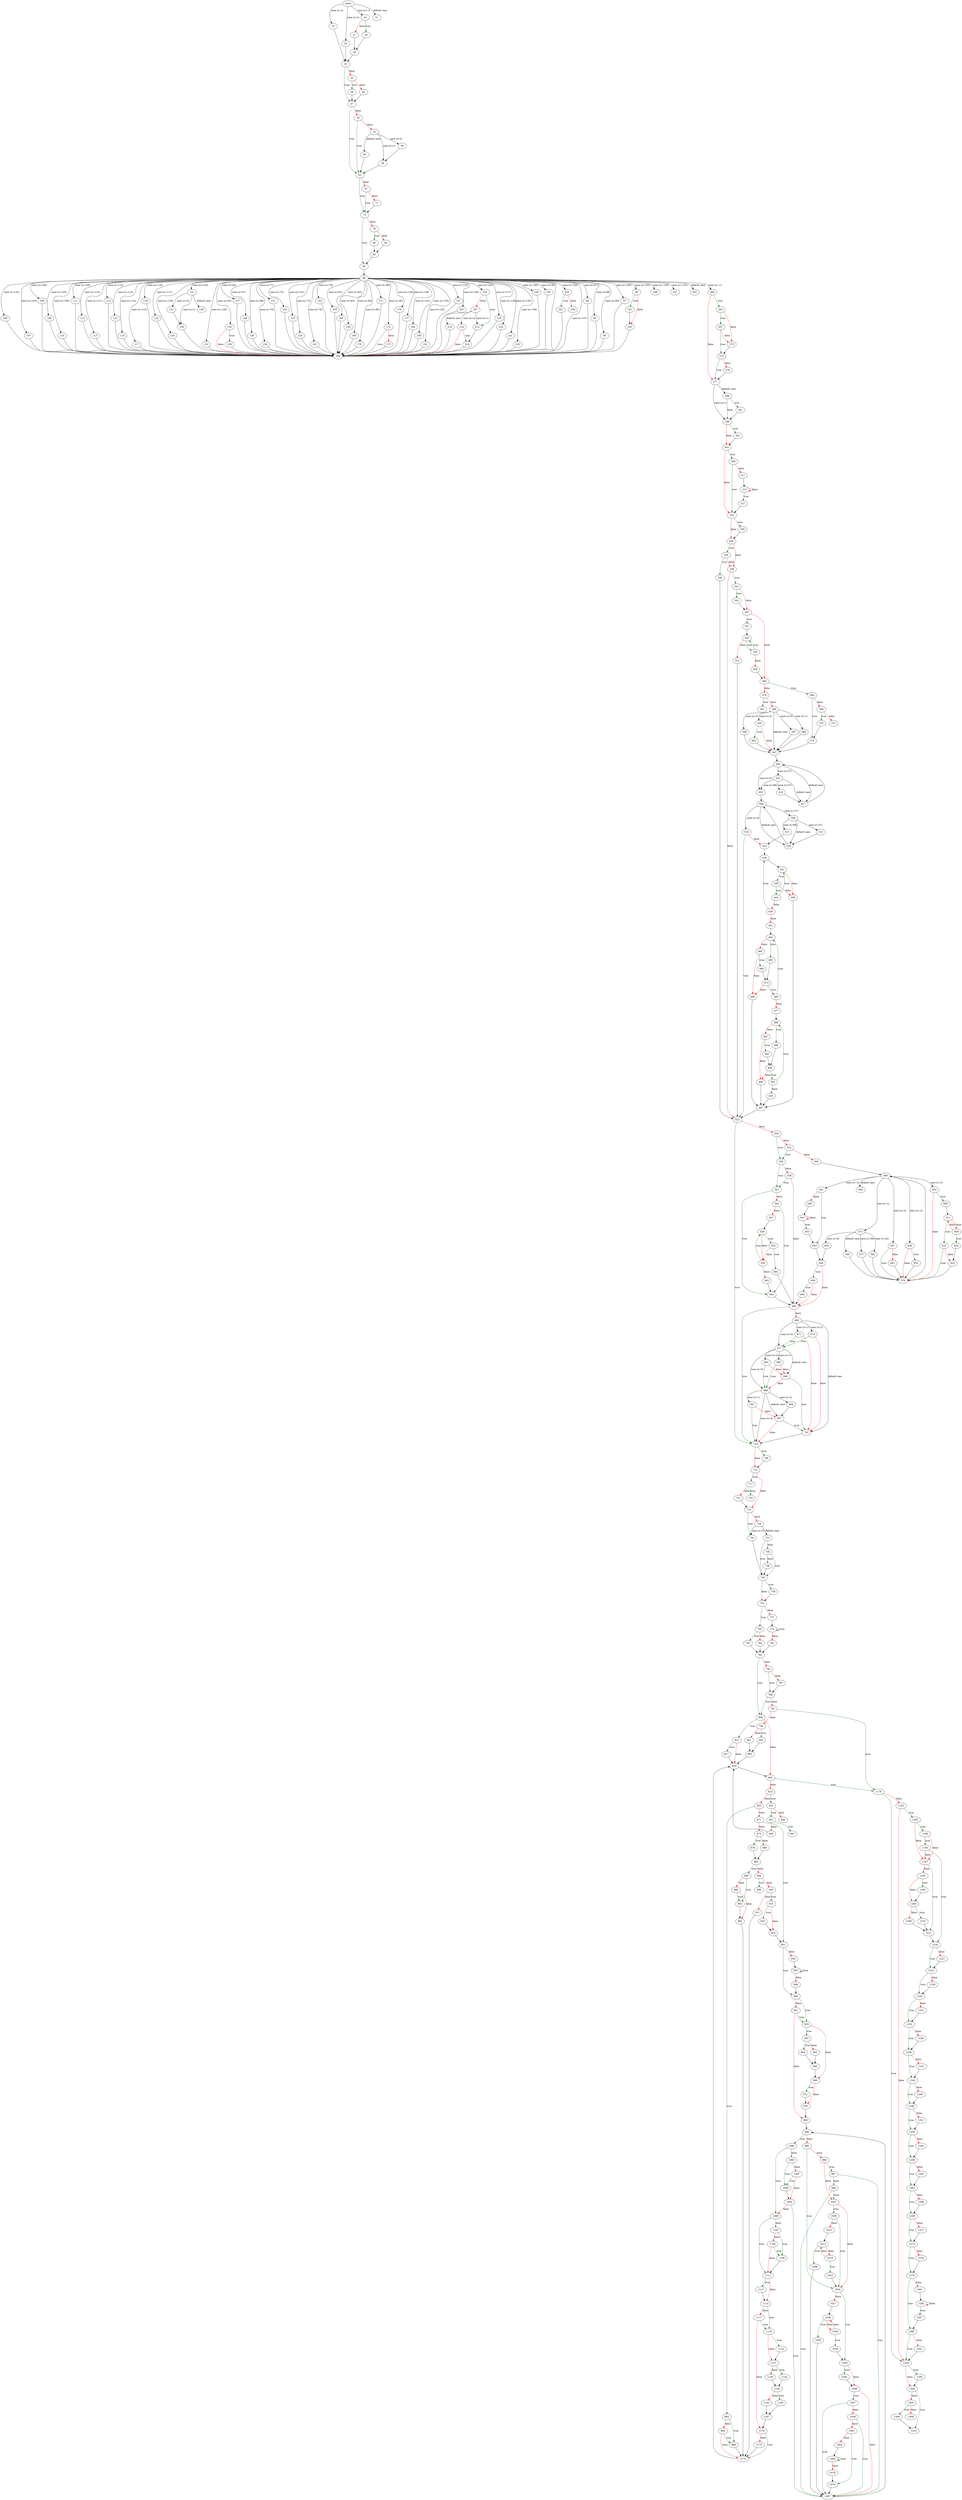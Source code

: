 digraph "main" {
	// Node definitions.
	2 [label=entry];
	22;
	23;
	24;
	27;
	28;
	29;
	31;
	32;
	35;
	39;
	44;
	47;
	50;
	53;
	56;
	58;
	60;
	63;
	67;
	71;
	73;
	76;
	80;
	82;
	85;
	86;
	89;
	94;
	95;
	96;
	97;
	98;
	101;
	105;
	106;
	107;
	108;
	109;
	110;
	111;
	112;
	113;
	114;
	115;
	116;
	117;
	118;
	119;
	120;
	121;
	124;
	126;
	128;
	132;
	133;
	136;
	137;
	148;
	149;
	150;
	151;
	152;
	153;
	154;
	161;
	162;
	163;
	164;
	165;
	166;
	170;
	171;
	172;
	175;
	176;
	177;
	184;
	190;
	191;
	197;
	203;
	204;
	207;
	212;
	213;
	214;
	218;
	219;
	225;
	231;
	233;
	234;
	238;
	241;
	244;
	245;
	246;
	247;
	255;
	256;
	260;
	263;
	267;
	270;
	273;
	276;
	277;
	286;
	291;
	296;
	301;
	303;
	306;
	311;
	313;
	321;
	322;
	329;
	330;
	334;
	338;
	339;
	341;
	343;
	347;
	351;
	352;
	355;
	359;
	360;
	364;
	368;
	372;
	375;
	376;
	378;
	381;
	396;
	397;
	398;
	399;
	400;
	402;
	407;
	409;
	412;
	416;
	417;
	420;
	423;
	429;
	431;
	439;
	443;
	449;
	451;
	459;
	460;
	462;
	465;
	468;
	469;
	473;
	477;
	485;
	486;
	487;
	488;
	491;
	492;
	496;
	499;
	503;
	505;
	506;
	509;
	513;
	515;
	516;
	518;
	521;
	522;
	526;
	532;
	535;
	538;
	541;
	544;
	547;
	548;
	552;
	556;
	563;
	564;
	565;
	569;
	573;
	577;
	579;
	582;
	595;
	597;
	601;
	603;
	608;
	609;
	611;
	618;
	624;
	625;
	628;
	633;
	640;
	641;
	646;
	647;
	653;
	654;
	655;
	656;
	659;
	663;
	664;
	665;
	668;
	671;
	674;
	677;
	680;
	683;
	686;
	688;
	691;
	694;
	697;
	702;
	703;
	706;
	715;
	717;
	720;
	721;
	723;
	728;
	730;
	731;
	736;
	738;
	746;
	750;
	753;
	757;
	760;
	762;
	764;
	774;
	781;
	782;
	785;
	787;
	788;
	791;
	794;
	801;
	803;
	805;
	808;
	813;
	817;
	818;
	820;
	823;
	833;
	840;
	841;
	847;
	848;
	853;
	862;
	866;
	869;
	871;
	874;
	878;
	880;
	882;
	885;
	889;
	892;
	894;
	896;
	908;
	909;
	911;
	915;
	923;
	925;
	931;
	934;
	935;
	948;
	949;
	951;
	953;
	955;
	962;
	964;
	966;
	969;
	971;
	976;
	985;
	986;
	990;
	994;
	997;
	999;
	1007;
	1009;
	1012;
	1013;
	1019;
	1023;
	1024;
	1027;
	1028;
	1034;
	1038;
	1039;
	1044;
	1048;
	1057;
	1059;
	1061;
	1064;
	1065;
	1078;
	1079;
	1080;
	1083;
	1087;
	1090;
	1092;
	1095;
	1096;
	1097;
	1099;
	1102;
	1106;
	1109;
	1111;
	1113;
	1114;
	1117;
	1119;
	1122;
	1127;
	1140;
	1143;
	1145;
	1162;
	1165;
	1167;
	1170;
	1173;
	1174;
	1178;
	1181;
	1183;
	1186;
	1193;
	1197;
	1202;
	1205;
	1206;
	1209;
	1210;
	1211;
	1216;
	1221;
	1223;
	1226;
	1228;
	1231;
	1233;
	1236;
	1238;
	1241;
	1243;
	1246;
	1248;
	1251;
	1253;
	1256;
	1258;
	1261;
	1263;
	1266;
	1268;
	1271;
	1273;
	1276;
	1278;
	1281;
	1282;
	1287;
	1288;
	1291;
	1293;
	1295;
	1302;
	1305;
	1308;
	1309;
	1310;

	// Edge definitions.
	2 -> 22 [label="case (x=2)"];
	2 -> 23 [label="case (x=3)"];
	2 -> 24 [label="case (x=1)"];
	2 -> 31 [label="default case"];
	22 -> 32;
	23 -> 32;
	24 -> 27 [
		color=red
		label=false
	];
	24 -> 28 [
		color=darkgreen
		label=true
	];
	27 -> 29;
	28 -> 29;
	29 -> 32;
	32 -> 35 [
		color=red
		label=false
	];
	32 -> 47 [
		color=darkgreen
		label=true
	];
	35 -> 39 [
		color=darkgreen
		label=true
	];
	35 -> 44 [
		color=red
		label=false
	];
	39 -> 47;
	44 -> 47;
	47 -> 50 [
		color=red
		label=false
	];
	47 -> 63 [
		color=darkgreen
		label=true
	];
	50 -> 53 [
		color=red
		label=false
	];
	50 -> 63 [
		color=darkgreen
		label=true
	];
	53 -> 56 [label="case (x=0)"];
	53 -> 58 [label="case (x=1)"];
	53 -> 60 [label="default case"];
	56 -> 58;
	58 -> 63;
	60 -> 63;
	63 -> 67 [
		color=red
		label=false
	];
	63 -> 73 [
		color=darkgreen
		label=true
	];
	67 -> 71 [
		color=red
		label=false
	];
	67 -> 73 [
		color=darkgreen
		label=true
	];
	71 -> 73;
	73 -> 76 [
		color=red
		label=false
	];
	73 -> 86 [
		color=darkgreen
		label=true
	];
	76 -> 80 [
		color=darkgreen
		label=true
	];
	76 -> 82 [
		color=red
		label=false
	];
	80 -> 85;
	82 -> 85;
	85 -> 86;
	86 -> 89;
	89 -> 94 [label="case (x=97)"];
	89 -> 95 [label="case (x=98)"];
	89 -> 96 [label="case (x=99)"];
	89 -> 97 [label="case (x=100)"];
	89 -> 98 [label="case (x=102)"];
	89 -> 106 [label="case (x=132)"];
	89 -> 107 [label="case (x=103)"];
	89 -> 108 [label="case (x=104)"];
	89 -> 109 [label="case (x=105)"];
	89 -> 110 [label="case (x=108)"];
	89 -> 111 [label="case (x=109)"];
	89 -> 112 [label="case (x=110)"];
	89 -> 113 [label="case (x=111)"];
	89 -> 114 [label="case (x=112)"];
	89 -> 115 [label="case (x=113)"];
	89 -> 116 [label="case (x=114)"];
	89 -> 117 [label="case (x=115)"];
	89 -> 118 [label="case (x=116)"];
	89 -> 119 [label="case (x=117)"];
	89 -> 120 [label="case (x=118)"];
	89 -> 121 [label="case (x=119)"];
	89 -> 132 [label="case (x=120)"];
	89 -> 133 [label="case (x=65)"];
	89 -> 137 [label="case (x=66)"];
	89 -> 148 [label="case (x=67)"];
	89 -> 149 [label="case (x=68)"];
	89 -> 150 [label="case (x=70)"];
	89 -> 151 [label="case (x=71)"];
	89 -> 152 [label="case (x=72)"];
	89 -> 153 [label="case (x=131)"];
	89 -> 154 [label="case (x=73)"];
	89 -> 161 [label="case (x=76)"];
	89 -> 162 [label="case (x=78)"];
	89 -> 163 [label="case (x=81)"];
	89 -> 164 [label="case (x=82)"];
	89 -> 165 [label="case (x=83)"];
	89 -> 166 [label="case (x=84)"];
	89 -> 170 [label="case (x=85)"];
	89 -> 171 [label="case (x=88)"];
	89 -> 172 [label="case (x=49)"];
	89 -> 176 [label="case (x=128)"];
	89 -> 177 [label="case (x=136)"];
	89 -> 184 [label="case (x=141)"];
	89 -> 190 [label="case (x=135)"];
	89 -> 191 [label="case (x=142)"];
	89 -> 197 [label="case (x=133)"];
	89 -> 203 [label="case (x=134)"];
	89 -> 204 [label="case (x=130)"];
	89 -> 219 [label="case (x=137)"];
	89 -> 225 [label="case (x=138)"];
	89 -> 231 [label="case (x=143)"];
	89 -> 233 [label="case (x=139)"];
	89 -> 234 [label="case (x=129)"];
	89 -> 244 [label="case (x=140)"];
	89 -> 245 [label="case (x=90)"];
	89 -> 246 [label="case (x=-130)"];
	89 -> 247 [label="case (x=-131)"];
	89 -> 255 [label="default case"];
	89 -> 256 [label="case (x=107)"];
	89 -> 260 [label="case (x=-1)"];
	94 -> 256;
	95 -> 256;
	96 -> 256;
	97 -> 256;
	98 -> 101 [
		color=darkgreen
		label=true
	];
	98 -> 105 [
		color=red
		label=false
	];
	101 -> 105;
	105 -> 256;
	106 -> 256;
	107 -> 256;
	108 -> 256;
	109 -> 256;
	110 -> 256;
	111 -> 256;
	112 -> 256;
	113 -> 256;
	114 -> 256;
	115 -> 256;
	116 -> 256;
	117 -> 256;
	118 -> 256;
	119 -> 256;
	120 -> 256;
	121 -> 124 [label="case (x=0)"];
	121 -> 126 [label="case (x=1)"];
	121 -> 128 [label="default case"];
	124 -> 126;
	126 -> 256;
	132 -> 256;
	133 -> 136 [
		color=darkgreen
		label=true
	];
	133 -> 256 [
		color=red
		label=false
	];
	136 -> 256;
	137 -> 256;
	148 -> 256;
	149 -> 256;
	150 -> 256;
	151 -> 256;
	152 -> 256;
	153 -> 256;
	154 -> 256;
	161 -> 256;
	162 -> 256;
	163 -> 256;
	164 -> 256;
	165 -> 256;
	166 -> 256;
	170 -> 256;
	171 -> 256;
	172 -> 175 [
		color=red
		label=false
	];
	172 -> 256 [
		color=darkgreen
		label=true
	];
	175 -> 256;
	176 -> 256;
	177 -> 256;
	184 -> 256;
	190 -> 256;
	191 -> 256;
	197 -> 256;
	203 -> 256;
	204 -> 207 [
		color=red
		label=false
	];
	204 -> 213 [
		color=darkgreen
		label=true
	];
	207 -> 212 [label="default case"];
	207 -> 213 [label="case (x=1)"];
	207 -> 214 [label="case (x=2)"];
	212 -> 256;
	213 -> 218;
	214 -> 218 [
		color=darkgreen
		label=true
	];
	214 -> 256 [
		color=red
		label=false
	];
	218 -> 256;
	219 -> 256;
	225 -> 256;
	231 -> 256;
	233 -> 256;
	234 -> 238 [
		color=red
		label=false
	];
	234 -> 241 [
		color=darkgreen
		label=true
	];
	241 -> 256;
	244 -> 256;
	245 -> 256;
	256 -> 89;
	260 -> 263 [
		color=darkgreen
		label=true
	];
	260 -> 277 [
		color=red
		label=false
	];
	263 -> 267 [
		color=darkgreen
		label=true
	];
	263 -> 270 [
		color=red
		label=false
	];
	267 -> 270 [
		color=red
		label=false
	];
	267 -> 273 [
		color=darkgreen
		label=true
	];
	270 -> 273;
	273 -> 276 [
		color=red
		label=false
	];
	273 -> 277 [
		color=darkgreen
		label=true
	];
	276 -> 277;
	277 -> 286 [label="default case"];
	277 -> 296 [label="case (x=1)"];
	286 -> 291 [
		color=darkgreen
		label=true
	];
	286 -> 296 [
		color=red
		label=false
	];
	291 -> 296;
	296 -> 301 [
		color=darkgreen
		label=true
	];
	296 -> 303 [
		color=red
		label=false
	];
	301 -> 303;
	303 -> 306 [
		color=darkgreen
		label=true
	];
	303 -> 322 [
		color=red
		label=false
	];
	306 -> 311 [
		color=red
		label=false
	];
	306 -> 322 [
		color=darkgreen
		label=true
	];
	311 -> 313;
	313 -> 313 [
		color=red
		label=false
	];
	313 -> 321 [
		color=darkgreen
		label=true
	];
	321 -> 322;
	322 -> 329 [
		color=darkgreen
		label=true
	];
	322 -> 330 [
		color=red
		label=false
	];
	329 -> 330;
	330 -> 334 [
		color=darkgreen
		label=true
	];
	330 -> 339 [
		color=red
		label=false
	];
	334 -> 338 [
		color=darkgreen
		label=true
	];
	334 -> 339 [
		color=red
		label=false
	];
	338 -> 522;
	339 -> 341 [
		color=darkgreen
		label=true
	];
	339 -> 522 [
		color=red
		label=false
	];
	341 -> 343 [
		color=darkgreen
		label=true
	];
	341 -> 347 [
		color=red
		label=false
	];
	343 -> 347;
	347 -> 351 [
		color=darkgreen
		label=true
	];
	347 -> 360 [
		color=red
		label=false
	];
	351 -> 352;
	352 -> 355 [
		color=darkgreen
		label=true
	];
	352 -> 521 [
		color=red
		label=false
	];
	355 -> 352 [
		color=darkgreen
		label=true
	];
	355 -> 359 [
		color=red
		label=false
	];
	359 -> 360;
	360 -> 364 [
		color=darkgreen
		label=true
	];
	360 -> 378 [
		color=red
		label=false
	];
	364 -> 368 [
		color=red
		label=false
	];
	364 -> 376 [
		color=darkgreen
		label=true
	];
	368 -> 372 [
		color=red
		label=false
	];
	368 -> 375 [
		color=darkgreen
		label=true
	];
	375 -> 376;
	376 -> 407;
	378 -> 381 [
		color=darkgreen
		label=true
	];
	378 -> 396 [
		color=red
		label=false
	];
	396 -> 397 [label="case (x=0)"];
	396 -> 398 [label="case (x=1)"];
	396 -> 399 [label="case (x=2)"];
	396 -> 400 [label="case (x=3)"];
	396 -> 407 [label="default case"];
	397 -> 407;
	398 -> 407;
	399 -> 407;
	400 -> 402 [
		color=darkgreen
		label=true
	];
	400 -> 407 [
		color=red
		label=false
	];
	402 -> 407;
	407 -> 409;
	409 -> 412 [label="case (x=37)"];
	409 -> 417 [label="default case"];
	409 -> 420 [label="case (x=0)"];
	412 -> 416 [label="case (x=37)"];
	412 -> 417 [label="default case"];
	412 -> 420 [label="case (x=98)"];
	416 -> 417;
	417 -> 409;
	420 -> 506;
	423 -> 429;
	429 -> 431;
	431 -> 439 [
		color=darkgreen
		label=true
	];
	431 -> 459 [
		color=red
		label=false
	];
	439 -> 443 [
		color=darkgreen
		label=true
	];
	439 -> 459 [
		color=red
		label=false
	];
	443 -> 431 [
		color=darkgreen
		label=true
	];
	443 -> 449 [
		color=red
		label=false
	];
	449 -> 429 [
		color=darkgreen
		label=true
	];
	449 -> 451 [
		color=red
		label=false
	];
	451 -> 462;
	459 -> 487;
	460 -> 462 [
		color=darkgreen
		label=true
	];
	460 -> 477 [
		color=red
		label=false
	];
	462 -> 465 [
		color=darkgreen
		label=true
	];
	462 -> 468 [
		color=red
		label=false
	];
	465 -> 473;
	468 -> 469 [
		color=darkgreen
		label=true
	];
	468 -> 486 [
		color=red
		label=false
	];
	469 -> 473;
	473 -> 460 [
		color=darkgreen
		label=true
	];
	473 -> 486 [
		color=red
		label=false
	];
	477 -> 488;
	485 -> 487;
	486 -> 487;
	487 -> 522;
	488 -> 491 [
		color=red
		label=false
	];
	488 -> 496 [
		color=darkgreen
		label=true
	];
	491 -> 485 [
		color=red
		label=false
	];
	491 -> 492 [
		color=darkgreen
		label=true
	];
	492 -> 499;
	496 -> 499;
	499 -> 485 [
		color=red
		label=false
	];
	499 -> 503 [
		color=darkgreen
		label=true
	];
	503 -> 488 [
		color=darkgreen
		label=true
	];
	503 -> 505 [
		color=red
		label=false
	];
	505 -> 487;
	506 -> 509 [label="case (x=37)"];
	506 -> 516 [label="case (x=0)"];
	506 -> 518 [label="default case"];
	509 -> 513 [label="case (x=98)"];
	509 -> 515 [label="case (x=37)"];
	509 -> 518 [label="default case"];
	513 -> 423;
	515 -> 518;
	516 -> 423 [
		color=red
		label=false
	];
	516 -> 522 [
		color=darkgreen
		label=true
	];
	518 -> 506;
	521 -> 522;
	522 -> 526 [
		color=red
		label=false
	];
	522 -> 703 [
		color=darkgreen
		label=true
	];
	526 -> 532 [
		color=red
		label=false
	];
	526 -> 535 [
		color=darkgreen
		label=true
	];
	532 -> 535 [
		color=darkgreen
		label=true
	];
	532 -> 565 [
		color=red
		label=false
	];
	535 -> 538 [
		color=red
		label=false
	];
	535 -> 541 [
		color=darkgreen
		label=true
	];
	538 -> 541 [
		color=darkgreen
		label=true
	];
	538 -> 665 [
		color=red
		label=false
	];
	541 -> 544 [
		color=red
		label=false
	];
	541 -> 564 [
		color=darkgreen
		label=true
	];
	544 -> 547 [
		color=red
		label=false
	];
	544 -> 564 [
		color=darkgreen
		label=true
	];
	547 -> 548;
	548 -> 552 [
		color=darkgreen
		label=true
	];
	548 -> 556 [
		color=red
		label=false
	];
	552 -> 556 [
		color=red
		label=false
	];
	552 -> 664 [
		color=darkgreen
		label=true
	];
	556 -> 548 [
		color=darkgreen
		label=true
	];
	556 -> 563 [
		color=red
		label=false
	];
	563 -> 564;
	564 -> 665;
	565 -> 569;
	569 -> 573 [label="case (x=1)"];
	569 -> 597 [label="case (x=2)"];
	569 -> 603 [label="case (x=3)"];
	569 -> 628 [label="case (x=-4)"];
	569 -> 640 [label="default case"];
	569 -> 641 [label="case (x=-2)"];
	573 -> 577 [label="case (x=58)"];
	573 -> 582 [label="case (x=42)"];
	573 -> 595 [label="default case"];
	573 -> 655 [label="case (x=0)"];
	577 -> 579;
	579 -> 569;
	582 -> 579;
	595 -> 579;
	597 -> 579 [
		color=darkgreen
		label=true
	];
	597 -> 601 [
		color=red
		label=false
	];
	601 -> 579;
	603 -> 579 [
		color=red
		label=false
	];
	603 -> 608 [
		color=darkgreen
		label=true
	];
	608 -> 611;
	609 -> 611 [
		color=red
		label=false
	];
	609 -> 624 [
		color=darkgreen
		label=true
	];
	611 -> 609 [
		color=red
		label=false
	];
	611 -> 618 [
		color=darkgreen
		label=true
	];
	618 -> 579 [
		color=darkgreen
		label=true
	];
	618 -> 625 [
		color=red
		label=false
	];
	624 -> 625;
	625 -> 579;
	628 -> 579 [
		color=red
		label=false
	];
	628 -> 633 [
		color=darkgreen
		label=true
	];
	633 -> 579;
	641 -> 646 [
		color=red
		label=false
	];
	641 -> 654 [
		color=darkgreen
		label=true
	];
	646 -> 647;
	647 -> 647 [
		color=red
		label=false
	];
	647 -> 653 [
		color=darkgreen
		label=true
	];
	653 -> 654;
	654 -> 656;
	655 -> 656;
	656 -> 659 [
		color=darkgreen
		label=true
	];
	656 -> 665 [
		color=red
		label=false
	];
	659 -> 663 [
		color=darkgreen
		label=true
	];
	659 -> 665 [
		color=red
		label=false
	];
	663 -> 665;
	664 -> 665;
	665 -> 668 [
		color=red
		label=false
	];
	665 -> 703 [
		color=darkgreen
		label=true
	];
	668 -> 671 [label="case (x=1)"];
	668 -> 674 [label="case (x=2)"];
	668 -> 677 [label="case (x=0)"];
	668 -> 702 [label="default case"];
	671 -> 677 [
		color=darkgreen
		label=true
	];
	671 -> 702 [
		color=red
		label=false
	];
	674 -> 677 [
		color=darkgreen
		label=true
	];
	674 -> 702 [
		color=red
		label=false
	];
	677 -> 680 [label="case (x=1)"];
	677 -> 683 [label="case (x=2)"];
	677 -> 686 [label="default case"];
	677 -> 688 [label="case (x=0)"];
	680 -> 686 [
		color=red
		label=false
	];
	680 -> 688 [
		color=darkgreen
		label=true
	];
	683 -> 686 [
		color=red
		label=false
	];
	683 -> 688 [
		color=darkgreen
		label=true
	];
	686 -> 688 [
		color=red
		label=false
	];
	686 -> 702 [
		color=darkgreen
		label=true
	];
	688 -> 691 [label="case (x=1)"];
	688 -> 694 [label="case (x=2)"];
	688 -> 697 [label="default case"];
	688 -> 703 [label="case (x=0)"];
	691 -> 697 [
		color=red
		label=false
	];
	691 -> 703 [
		color=darkgreen
		label=true
	];
	694 -> 697;
	697 -> 702 [
		color=darkgreen
		label=true
	];
	697 -> 703 [
		color=red
		label=false
	];
	702 -> 703;
	703 -> 706 [
		color=darkgreen
		label=true
	];
	703 -> 715 [
		color=red
		label=false
	];
	706 -> 715;
	715 -> 717 [
		color=darkgreen
		label=true
	];
	715 -> 723 [
		color=red
		label=false
	];
	717 -> 720 [
		color=darkgreen
		label=true
	];
	717 -> 721 [
		color=red
		label=false
	];
	721 -> 723;
	723 -> 728 [
		color=red
		label=false
	];
	723 -> 730 [
		color=darkgreen
		label=true
	];
	728 -> 730 [label="case (x=2)"];
	728 -> 731 [label="default case"];
	730 -> 746;
	731 -> 736 [
		color=red
		label=false
	];
	731 -> 746 [
		color=darkgreen
		label=true
	];
	736 -> 738 [
		color=red
		label=false
	];
	736 -> 746 [
		color=darkgreen
		label=true
	];
	738 -> 746;
	746 -> 750 [
		color=darkgreen
		label=true
	];
	746 -> 753 [
		color=red
		label=false
	];
	750 -> 753;
	753 -> 757 [
		color=red
		label=false
	];
	753 -> 760 [
		color=darkgreen
		label=true
	];
	757 -> 774;
	760 -> 762 [
		color=darkgreen
		label=true
	];
	760 -> 764 [
		color=red
		label=false
	];
	762 -> 782;
	764 -> 782;
	774 -> 774 [
		color=darkgreen
		label=true
	];
	774 -> 781 [
		color=red
		label=false
	];
	781 -> 782;
	782 -> 785 [
		color=red
		label=false
	];
	782 -> 808 [
		color=darkgreen
		label=true
	];
	785 -> 787 [
		color=red
		label=false
	];
	785 -> 788 [
		color=darkgreen
		label=true
	];
	787 -> 788;
	788 -> 791 [
		color=red
		label=false
	];
	788 -> 808 [
		color=darkgreen
		label=true
	];
	791 -> 794 [
		color=red
		label=false
	];
	791 -> 1178 [
		color=darkgreen
		label=true
	];
	794 -> 801 [
		color=red
		label=false
	];
	794 -> 803 [
		color=darkgreen
		label=true
	];
	801 -> 805;
	803 -> 805;
	805 -> 818;
	808 -> 813 [
		color=darkgreen
		label=true
	];
	808 -> 820 [
		color=red
		label=false
	];
	813 -> 817 [
		color=darkgreen
		label=true
	];
	813 -> 818 [
		color=red
		label=false
	];
	817 -> 818;
	818 -> 820;
	820 -> 823 [
		color=red
		label=false
	];
	820 -> 1178 [
		color=darkgreen
		label=true
	];
	823 -> 833 [
		color=darkgreen
		label=true
	];
	823 -> 853 [
		color=red
		label=false
	];
	833 -> 840 [
		color=red
		label=false
	];
	833 -> 841 [
		color=darkgreen
		label=true
	];
	841 -> 847 [
		color=darkgreen
		label=true
	];
	841 -> 848 [
		color=red
		label=false
	];
	848 -> 818;
	853 -> 862 [
		color=darkgreen
		label=true
	];
	853 -> 871 [
		color=red
		label=false
	];
	862 -> 866 [
		color=red
		label=false
	];
	862 -> 869 [
		color=darkgreen
		label=true
	];
	866 -> 869 [
		color=darkgreen
		label=true
	];
	866 -> 1174 [
		color=red
		label=false
	];
	869 -> 1174;
	871 -> 874 [
		color=red
		label=false
	];
	871 -> 931 [
		color=darkgreen
		label=true
	];
	874 -> 878 [
		color=darkgreen
		label=true
	];
	874 -> 880 [
		color=red
		label=false
	];
	878 -> 882;
	880 -> 882;
	882 -> 885 [
		color=darkgreen
		label=true
	];
	882 -> 896 [
		color=red
		label=false
	];
	885 -> 889 [
		color=red
		label=false
	];
	885 -> 892 [
		color=darkgreen
		label=true
	];
	889 -> 892 [
		color=darkgreen
		label=true
	];
	889 -> 894 [
		color=red
		label=false
	];
	892 -> 894;
	894 -> 1174;
	896 -> 908 [
		color=darkgreen
		label=true
	];
	896 -> 909 [
		color=red
		label=false
	];
	909 -> 911 [
		color=red
		label=false
	];
	909 -> 915 [
		color=darkgreen
		label=true
	];
	911 -> 1174;
	915 -> 923 [
		color=darkgreen
		label=true
	];
	915 -> 925 [
		color=red
		label=false
	];
	923 -> 925;
	925 -> 931;
	931 -> 934 [
		color=red
		label=false
	];
	931 -> 949 [
		color=darkgreen
		label=true
	];
	934 -> 935;
	935 -> 935 [
		color=darkgreen
		label=true
	];
	935 -> 948 [
		color=red
		label=false
	];
	948 -> 949;
	949 -> 951 [
		color=red
		label=false
	];
	949 -> 953 [
		color=darkgreen
		label=true
	];
	951 -> 953 [
		color=darkgreen
		label=true
	];
	951 -> 985 [
		color=red
		label=false
	];
	953 -> 955 [
		color=darkgreen
		label=true
	];
	953 -> 969 [
		color=red
		label=false
	];
	955 -> 962 [
		color=red
		label=false
	];
	955 -> 964 [
		color=darkgreen
		label=true
	];
	962 -> 966;
	964 -> 966;
	966 -> 969;
	969 -> 971 [
		color=darkgreen
		label=true
	];
	969 -> 976 [
		color=red
		label=false
	];
	971 -> 976;
	976 -> 985;
	985 -> 986;
	986 -> 990 [
		color=red
		label=false
	];
	986 -> 1080 [
		color=darkgreen
		label=true
	];
	990 -> 994 [
		color=red
		label=false
	];
	990 -> 1024 [
		color=darkgreen
		label=true
	];
	994 -> 997 [
		color=darkgreen
		label=true
	];
	994 -> 1007 [
		color=red
		label=false
	];
	997 -> 999 [
		color=red
		label=false
	];
	997 -> 1097 [
		color=darkgreen
		label=true
	];
	999 -> 1007 [
		color=red
		label=false
	];
	999 -> 1097 [
		color=darkgreen
		label=true
	];
	1007 -> 1009 [
		color=darkgreen
		label=true
	];
	1007 -> 1024 [
		color=red
		label=false
	];
	1009 -> 1012 [
		color=red
		label=false
	];
	1009 -> 1024 [
		color=darkgreen
		label=true
	];
	1012 -> 1013;
	1013 -> 1019 [
		color=red
		label=false
	];
	1013 -> 1096 [
		color=darkgreen
		label=true
	];
	1019 -> 1013 [
		color=red
		label=false
	];
	1019 -> 1023 [
		color=darkgreen
		label=true
	];
	1023 -> 1024;
	1024 -> 1027 [
		color=red
		label=false
	];
	1024 -> 1039 [
		color=darkgreen
		label=true
	];
	1027 -> 1028;
	1028 -> 1034 [
		color=red
		label=false
	];
	1028 -> 1095 [
		color=darkgreen
		label=true
	];
	1034 -> 1028 [
		color=red
		label=false
	];
	1034 -> 1038 [
		color=darkgreen
		label=true
	];
	1038 -> 1039;
	1039 -> 1044 [
		color=darkgreen
		label=true
	];
	1039 -> 1048 [
		color=red
		label=false
	];
	1044 -> 1048;
	1048 -> 1057 [
		color=darkgreen
		label=true
	];
	1048 -> 1097 [
		color=red
		label=false
	];
	1057 -> 1059 [
		color=red
		label=false
	];
	1057 -> 1097 [
		color=darkgreen
		label=true
	];
	1059 -> 1061 [
		color=red
		label=false
	];
	1059 -> 1097 [
		color=darkgreen
		label=true
	];
	1061 -> 1064 [
		color=red
		label=false
	];
	1061 -> 1079 [
		color=darkgreen
		label=true
	];
	1064 -> 1065;
	1065 -> 1065 [
		color=darkgreen
		label=true
	];
	1065 -> 1078 [
		color=red
		label=false
	];
	1078 -> 1079;
	1079 -> 1097;
	1080 -> 1083 [
		color=red
		label=false
	];
	1080 -> 1099 [
		color=darkgreen
		label=true
	];
	1083 -> 1087 [
		color=red
		label=false
	];
	1083 -> 1090 [
		color=darkgreen
		label=true
	];
	1087 -> 1090 [
		color=darkgreen
		label=true
	];
	1087 -> 1092 [
		color=red
		label=false
	];
	1090 -> 1092;
	1092 -> 1097 [
		color=darkgreen
		label=true
	];
	1092 -> 1099 [
		color=red
		label=false
	];
	1095 -> 1097;
	1096 -> 1097;
	1097 -> 986;
	1099 -> 1102 [
		color=red
		label=false
	];
	1099 -> 1111 [
		color=darkgreen
		label=true
	];
	1102 -> 1106 [
		color=red
		label=false
	];
	1102 -> 1109 [
		color=darkgreen
		label=true
	];
	1106 -> 1109 [
		color=darkgreen
		label=true
	];
	1106 -> 1111 [
		color=red
		label=false
	];
	1109 -> 1111;
	1111 -> 1113 [
		color=darkgreen
		label=true
	];
	1111 -> 1114 [
		color=red
		label=false
	];
	1113 -> 1114;
	1114 -> 1117 [
		color=red
		label=false
	];
	1114 -> 1119 [
		color=darkgreen
		label=true
	];
	1117 -> 1119 [
		color=darkgreen
		label=true
	];
	1117 -> 1170 [
		color=red
		label=false
	];
	1119 -> 1122 [
		color=darkgreen
		label=true
	];
	1119 -> 1127 [
		color=red
		label=false
	];
	1122 -> 1127;
	1127 -> 1140 [
		color=red
		label=false
	];
	1127 -> 1143 [
		color=darkgreen
		label=true
	];
	1140 -> 1145;
	1143 -> 1145;
	1145 -> 1162 [
		color=red
		label=false
	];
	1145 -> 1165 [
		color=darkgreen
		label=true
	];
	1162 -> 1167;
	1165 -> 1167;
	1167 -> 1170;
	1170 -> 1173 [
		color=red
		label=false
	];
	1170 -> 1174 [
		color=darkgreen
		label=true
	];
	1173 -> 1174;
	1174 -> 818;
	1178 -> 1181 [
		color=red
		label=false
	];
	1178 -> 1293 [
		color=darkgreen
		label=true
	];
	1181 -> 1183 [
		color=darkgreen
		label=true
	];
	1181 -> 1293 [
		color=red
		label=false
	];
	1183 -> 1186 [
		color=darkgreen
		label=true
	];
	1183 -> 1197 [
		color=red
		label=false
	];
	1186 -> 1193 [
		color=darkgreen
		label=true
	];
	1186 -> 1197 [
		color=red
		label=false
	];
	1193 -> 1197 [
		color=red
		label=false
	];
	1193 -> 1216 [
		color=darkgreen
		label=true
	];
	1197 -> 1202 [
		color=red
		label=false
	];
	1197 -> 1211 [
		color=darkgreen
		label=true
	];
	1202 -> 1205 [
		color=darkgreen
		label=true
	];
	1202 -> 1206 [
		color=red
		label=false
	];
	1205 -> 1206;
	1206 -> 1209 [
		color=red
		label=false
	];
	1206 -> 1210 [
		color=darkgreen
		label=true
	];
	1209 -> 1211;
	1210 -> 1211;
	1211 -> 1216;
	1216 -> 1221 [
		color=red
		label=false
	];
	1216 -> 1223 [
		color=darkgreen
		label=true
	];
	1221 -> 1223;
	1223 -> 1226 [
		color=red
		label=false
	];
	1223 -> 1228 [
		color=darkgreen
		label=true
	];
	1226 -> 1228;
	1228 -> 1231 [
		color=red
		label=false
	];
	1228 -> 1233 [
		color=darkgreen
		label=true
	];
	1231 -> 1233;
	1233 -> 1236 [
		color=red
		label=false
	];
	1233 -> 1238 [
		color=darkgreen
		label=true
	];
	1236 -> 1238;
	1238 -> 1241 [
		color=red
		label=false
	];
	1238 -> 1243 [
		color=darkgreen
		label=true
	];
	1241 -> 1243;
	1243 -> 1246 [
		color=red
		label=false
	];
	1243 -> 1248 [
		color=darkgreen
		label=true
	];
	1246 -> 1248;
	1248 -> 1251 [
		color=red
		label=false
	];
	1248 -> 1253 [
		color=darkgreen
		label=true
	];
	1251 -> 1253;
	1253 -> 1256 [
		color=red
		label=false
	];
	1253 -> 1258 [
		color=darkgreen
		label=true
	];
	1256 -> 1258;
	1258 -> 1261 [
		color=red
		label=false
	];
	1258 -> 1263 [
		color=darkgreen
		label=true
	];
	1261 -> 1263;
	1263 -> 1266 [
		color=red
		label=false
	];
	1263 -> 1268 [
		color=darkgreen
		label=true
	];
	1266 -> 1268;
	1268 -> 1271 [
		color=red
		label=false
	];
	1268 -> 1273 [
		color=darkgreen
		label=true
	];
	1271 -> 1273;
	1273 -> 1276 [
		color=red
		label=false
	];
	1273 -> 1278 [
		color=darkgreen
		label=true
	];
	1276 -> 1278;
	1278 -> 1281 [
		color=red
		label=false
	];
	1278 -> 1288 [
		color=darkgreen
		label=true
	];
	1281 -> 1282;
	1282 -> 1282 [
		color=red
		label=false
	];
	1282 -> 1287 [
		color=darkgreen
		label=true
	];
	1287 -> 1288;
	1288 -> 1291 [
		color=red
		label=false
	];
	1288 -> 1293 [
		color=darkgreen
		label=true
	];
	1291 -> 1293;
	1293 -> 1295 [
		color=darkgreen
		label=true
	];
	1293 -> 1302 [
		color=red
		label=false
	];
	1295 -> 1302;
	1302 -> 1305 [
		color=red
		label=false
	];
	1302 -> 1310 [
		color=darkgreen
		label=true
	];
	1305 -> 1308 [
		color=red
		label=false
	];
	1305 -> 1309 [
		color=darkgreen
		label=true
	];
	1309 -> 1310;
}